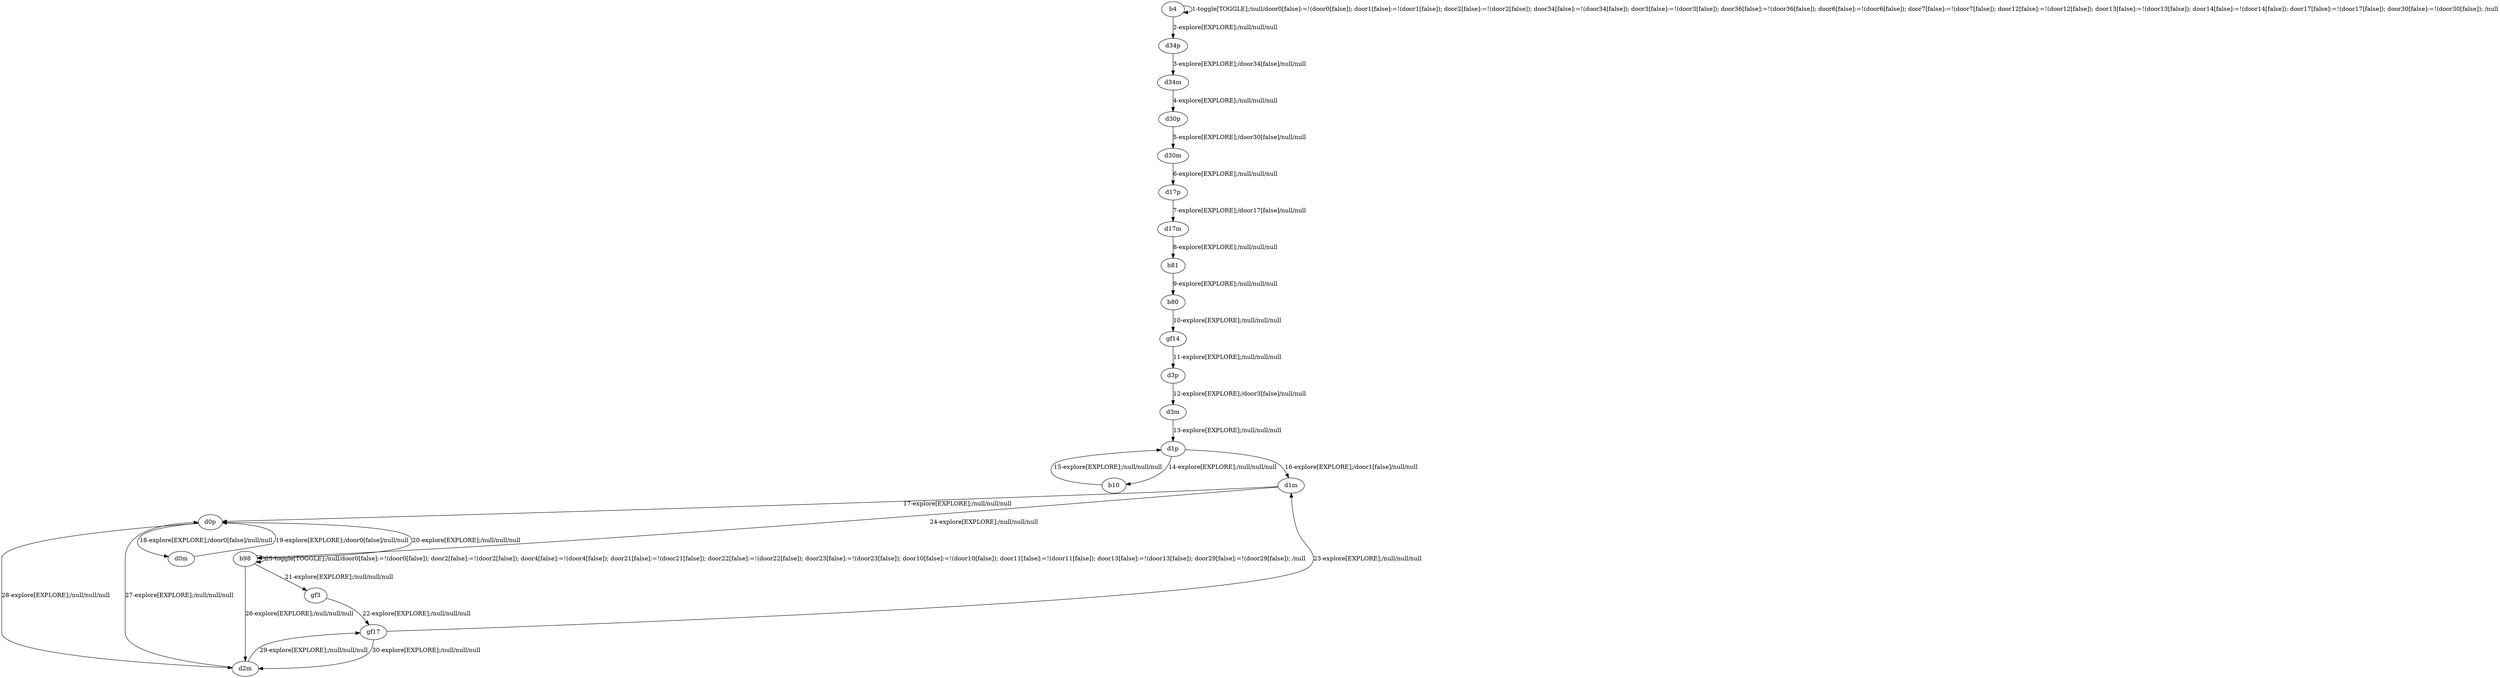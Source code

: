 # Total number of goals covered by this test: 1
# gf17 --> d2m

digraph g {
"b4" -> "b4" [label = "1-toggle[TOGGLE];/null/door0[false]:=!(door0[false]); door1[false]:=!(door1[false]); door2[false]:=!(door2[false]); door34[false]:=!(door34[false]); door3[false]:=!(door3[false]); door36[false]:=!(door36[false]); door6[false]:=!(door6[false]); door7[false]:=!(door7[false]); door12[false]:=!(door12[false]); door13[false]:=!(door13[false]); door14[false]:=!(door14[false]); door17[false]:=!(door17[false]); door30[false]:=!(door30[false]); /null"];
"b4" -> "d34p" [label = "2-explore[EXPLORE];/null/null/null"];
"d34p" -> "d34m" [label = "3-explore[EXPLORE];/door34[false]/null/null"];
"d34m" -> "d30p" [label = "4-explore[EXPLORE];/null/null/null"];
"d30p" -> "d30m" [label = "5-explore[EXPLORE];/door30[false]/null/null"];
"d30m" -> "d17p" [label = "6-explore[EXPLORE];/null/null/null"];
"d17p" -> "d17m" [label = "7-explore[EXPLORE];/door17[false]/null/null"];
"d17m" -> "b81" [label = "8-explore[EXPLORE];/null/null/null"];
"b81" -> "b80" [label = "9-explore[EXPLORE];/null/null/null"];
"b80" -> "gf14" [label = "10-explore[EXPLORE];/null/null/null"];
"gf14" -> "d3p" [label = "11-explore[EXPLORE];/null/null/null"];
"d3p" -> "d3m" [label = "12-explore[EXPLORE];/door3[false]/null/null"];
"d3m" -> "d1p" [label = "13-explore[EXPLORE];/null/null/null"];
"d1p" -> "b10" [label = "14-explore[EXPLORE];/null/null/null"];
"b10" -> "d1p" [label = "15-explore[EXPLORE];/null/null/null"];
"d1p" -> "d1m" [label = "16-explore[EXPLORE];/door1[false]/null/null"];
"d1m" -> "d0p" [label = "17-explore[EXPLORE];/null/null/null"];
"d0p" -> "d0m" [label = "18-explore[EXPLORE];/door0[false]/null/null"];
"d0m" -> "d0p" [label = "19-explore[EXPLORE];/door0[false]/null/null"];
"d0p" -> "b98" [label = "20-explore[EXPLORE];/null/null/null"];
"b98" -> "gf3" [label = "21-explore[EXPLORE];/null/null/null"];
"gf3" -> "gf17" [label = "22-explore[EXPLORE];/null/null/null"];
"gf17" -> "d1m" [label = "23-explore[EXPLORE];/null/null/null"];
"d1m" -> "b98" [label = "24-explore[EXPLORE];/null/null/null"];
"b98" -> "b98" [label = "25-toggle[TOGGLE];/null/door0[false]:=!(door0[false]); door2[false]:=!(door2[false]); door4[false]:=!(door4[false]); door21[false]:=!(door21[false]); door22[false]:=!(door22[false]); door23[false]:=!(door23[false]); door10[false]:=!(door10[false]); door11[false]:=!(door11[false]); door13[false]:=!(door13[false]); door29[false]:=!(door29[false]); /null"];
"b98" -> "d2m" [label = "26-explore[EXPLORE];/null/null/null"];
"d2m" -> "d0p" [label = "27-explore[EXPLORE];/null/null/null"];
"d0p" -> "d2m" [label = "28-explore[EXPLORE];/null/null/null"];
"d2m" -> "gf17" [label = "29-explore[EXPLORE];/null/null/null"];
"gf17" -> "d2m" [label = "30-explore[EXPLORE];/null/null/null"];
}